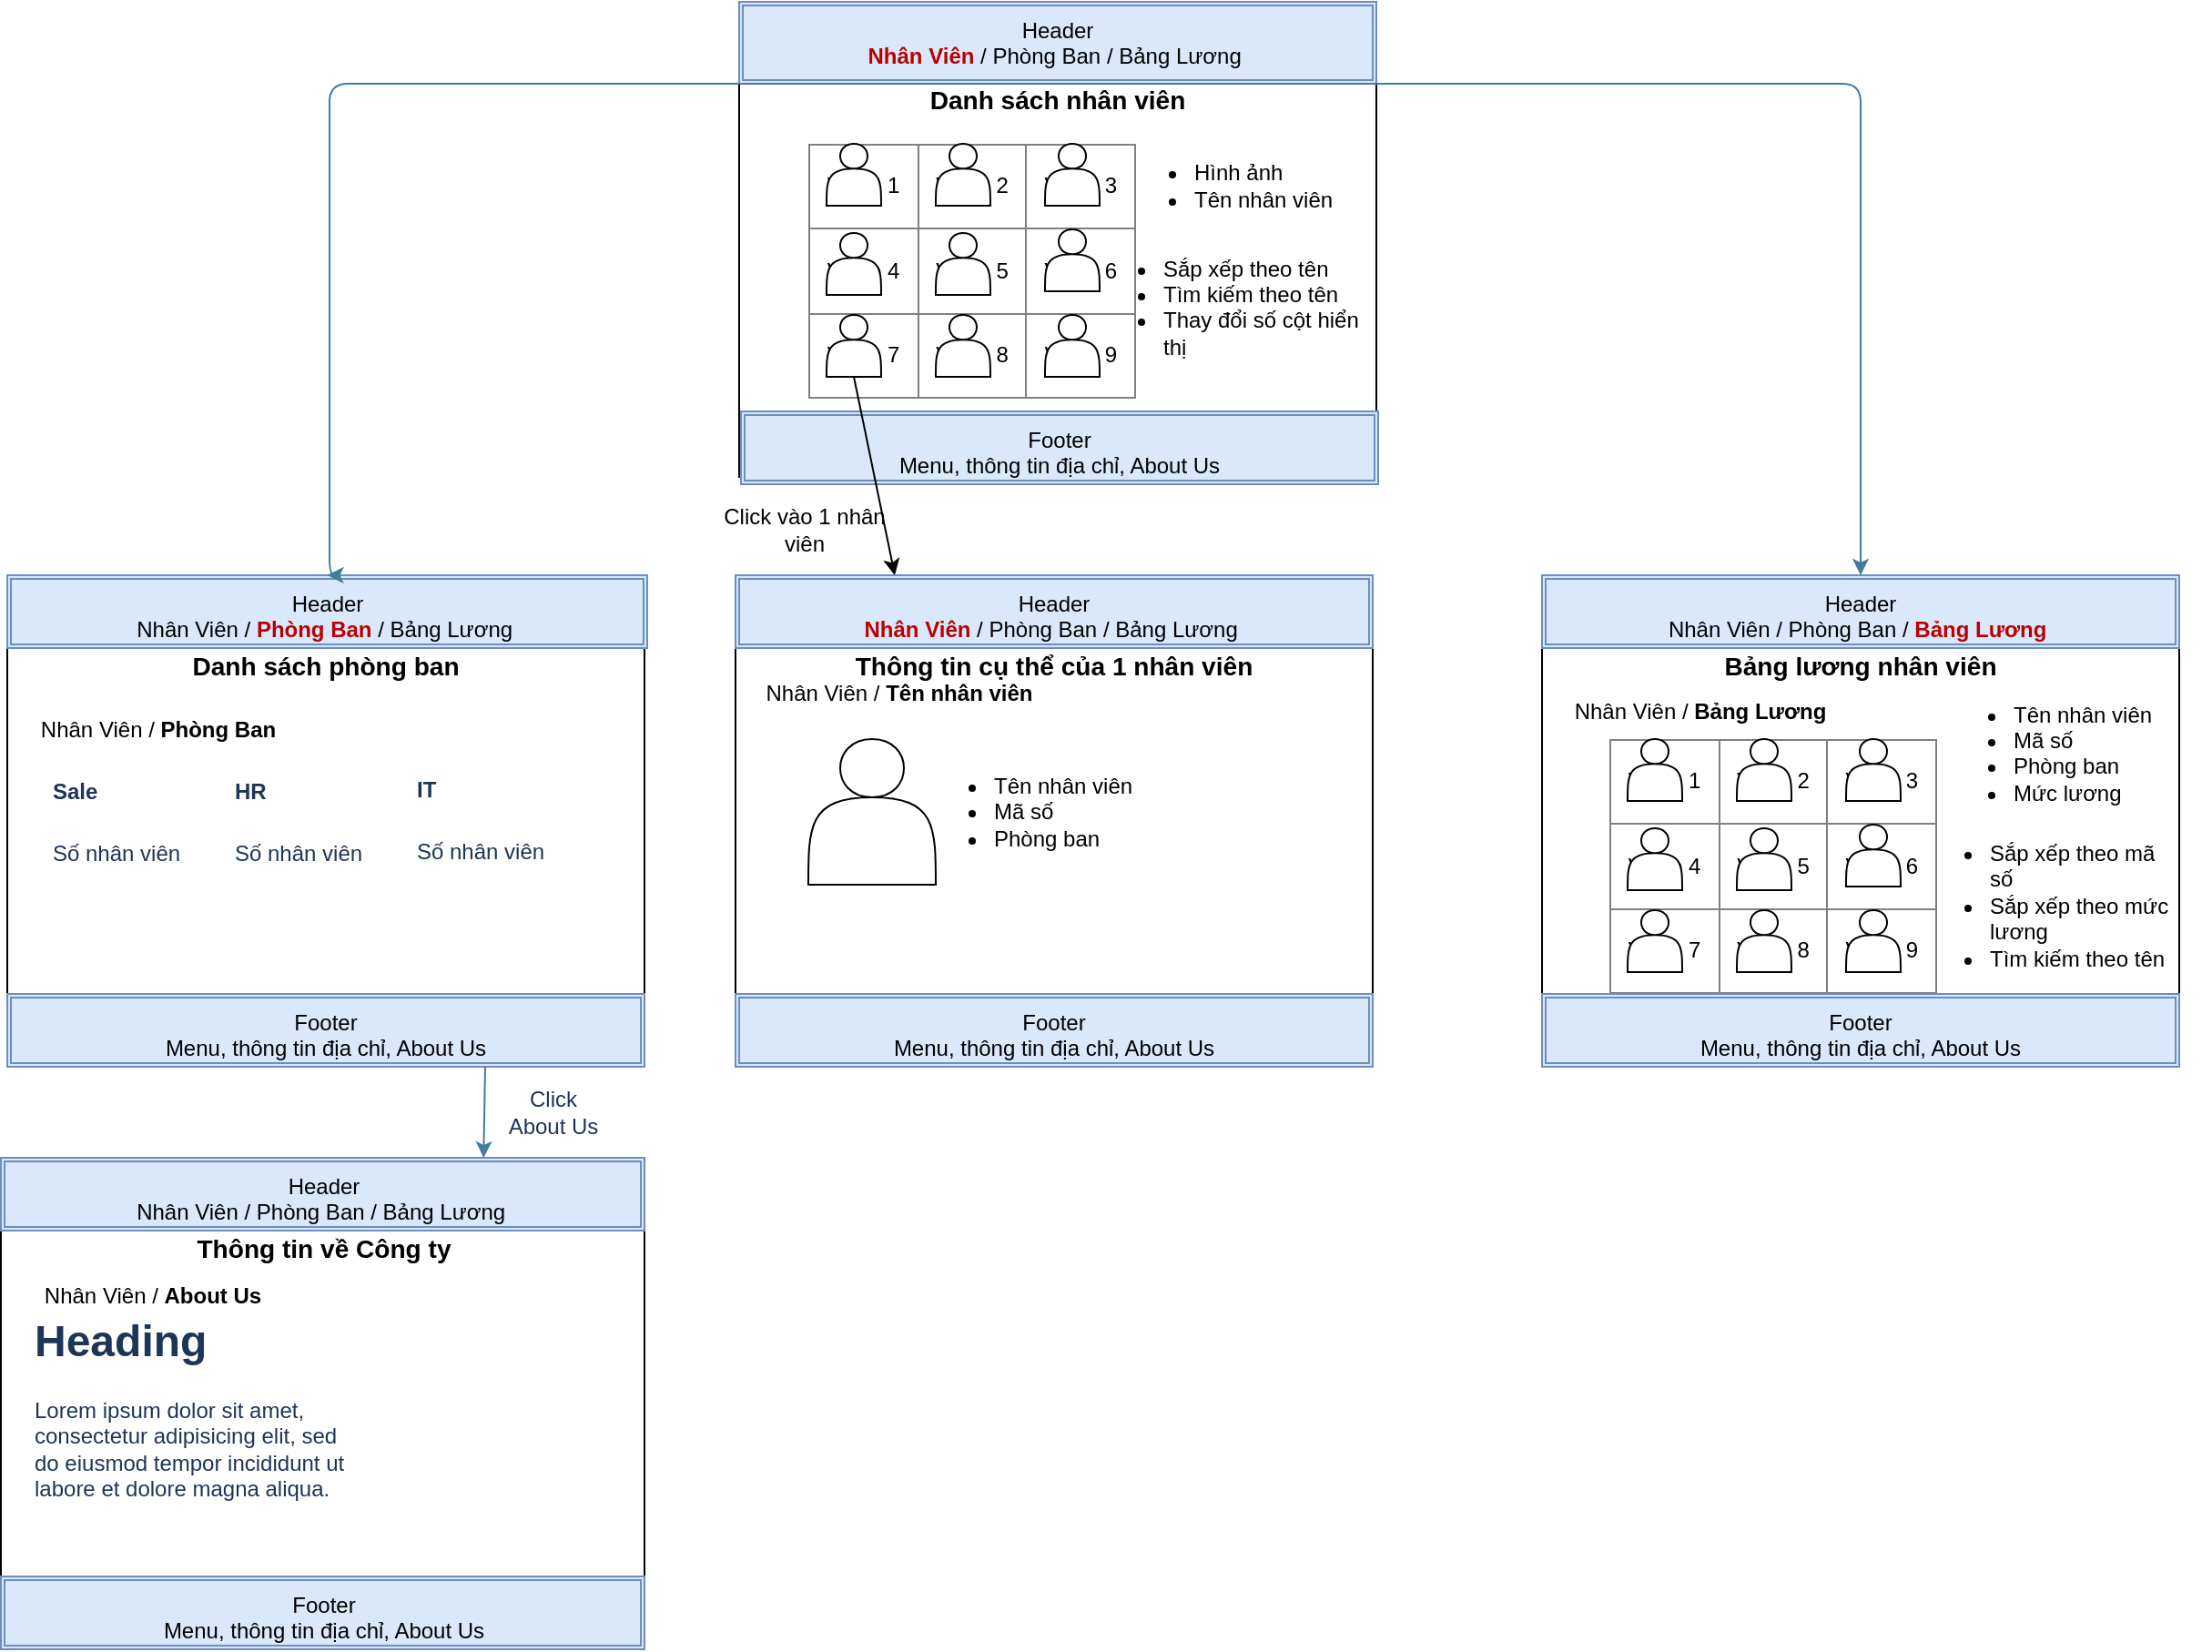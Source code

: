 <mxfile version="16.5.6" type="github">
  <diagram id="pb4SdE6-r2ZsqCLpavfr" name="Page-1">
    <mxGraphModel dx="1865" dy="547" grid="1" gridSize="10" guides="1" tooltips="1" connect="1" arrows="1" fold="1" page="1" pageScale="1" pageWidth="827" pageHeight="1169" math="0" shadow="0">
      <root>
        <mxCell id="0" />
        <mxCell id="1" parent="0" />
        <mxCell id="zKxOlCtOejwHsQ1bgcev-1" value="&lt;h3&gt;Danh sách nhân viên&lt;/h3&gt;" style="whiteSpace=wrap;html=1;align=center;spacingTop=24;horizontal=1;verticalAlign=top;labelPosition=center;verticalLabelPosition=middle;" parent="1" vertex="1">
          <mxGeometry x="2" y="16" width="350" height="260" as="geometry" />
        </mxCell>
        <mxCell id="KNncjrBmfiQTa96TtwuM-1" value="&lt;h3&gt;Danh sách phòng ban&lt;/h3&gt;" style="whiteSpace=wrap;html=1;verticalAlign=top;spacingTop=21;" parent="1" vertex="1">
          <mxGeometry x="-400" y="330" width="350" height="270" as="geometry" />
        </mxCell>
        <mxCell id="KNncjrBmfiQTa96TtwuM-2" value="&lt;h3&gt;Bảng lương nhân viên&lt;/h3&gt;" style="whiteSpace=wrap;html=1;verticalAlign=top;spacingTop=21;" parent="1" vertex="1">
          <mxGeometry x="443" y="330" width="350" height="270" as="geometry" />
        </mxCell>
        <mxCell id="KNncjrBmfiQTa96TtwuM-4" value="&lt;h3&gt;Thông tin cụ thể của 1 nhân viên&lt;/h3&gt;" style="whiteSpace=wrap;html=1;verticalAlign=top;spacingTop=21;" parent="1" vertex="1">
          <mxGeometry y="330" width="350" height="270" as="geometry" />
        </mxCell>
        <mxCell id="KNncjrBmfiQTa96TtwuM-6" value="&lt;ul&gt;&lt;li&gt;Hình ảnh&lt;/li&gt;&lt;li&gt;Tên nhân viên&lt;/li&gt;&lt;/ul&gt;" style="text;strokeColor=none;fillColor=none;html=1;whiteSpace=wrap;verticalAlign=middle;overflow=hidden;" parent="1" vertex="1">
          <mxGeometry x="210" y="76" width="150" height="80" as="geometry" />
        </mxCell>
        <mxCell id="KNncjrBmfiQTa96TtwuM-7" value="Footer&lt;br&gt;Menu, thông tin địa chỉ, About Us" style="shape=ext;double=1;rounded=0;whiteSpace=wrap;html=1;verticalAlign=top;labelBackgroundColor=none;fillColor=#dae8fc;strokeColor=#6c8ebf;" parent="1" vertex="1">
          <mxGeometry x="3" y="240" width="350" height="40" as="geometry" />
        </mxCell>
        <mxCell id="KNncjrBmfiQTa96TtwuM-9" value="Click vào 1 nhân viên" style="text;html=1;strokeColor=none;fillColor=none;align=center;verticalAlign=middle;whiteSpace=wrap;rounded=0;labelBackgroundColor=none;" parent="1" vertex="1">
          <mxGeometry x="-10" y="290" width="96" height="30" as="geometry" />
        </mxCell>
        <mxCell id="KNncjrBmfiQTa96TtwuM-10" value="Header&lt;br&gt;&lt;b&gt;&lt;font color=&quot;rgba(0, 0, 0, 0)&quot;&gt;Nhân Viên&lt;/font&gt;&lt;/b&gt; / Phòng Ban / Bảng Lương&amp;nbsp;" style="shape=ext;double=1;rounded=0;whiteSpace=wrap;html=1;verticalAlign=top;labelBackgroundColor=none;fillColor=#dae8fc;strokeColor=#6c8ebf;" parent="1" vertex="1">
          <mxGeometry x="2" y="15" width="350" height="45" as="geometry" />
        </mxCell>
        <mxCell id="KNncjrBmfiQTa96TtwuM-11" value="" style="shape=actor;whiteSpace=wrap;html=1;labelBackgroundColor=none;" parent="1" vertex="1">
          <mxGeometry x="40" y="420" width="70" height="80" as="geometry" />
        </mxCell>
        <mxCell id="KNncjrBmfiQTa96TtwuM-22" value="&lt;ul&gt;&lt;li&gt;Tên nhân viên&lt;/li&gt;&lt;li&gt;Mã số&lt;/li&gt;&lt;li&gt;Phòng ban&lt;/li&gt;&lt;/ul&gt;" style="text;strokeColor=none;fillColor=none;html=1;whiteSpace=wrap;verticalAlign=middle;overflow=hidden;" parent="1" vertex="1">
          <mxGeometry x="100" y="420" width="150" height="80" as="geometry" />
        </mxCell>
        <mxCell id="KNncjrBmfiQTa96TtwuM-27" value="" style="group" parent="1" vertex="1" connectable="0">
          <mxGeometry x="40" y="93" width="180" height="140" as="geometry" />
        </mxCell>
        <mxCell id="KNncjrBmfiQTa96TtwuM-8" value="&lt;table border=&quot;1&quot; width=&quot;100%&quot; height=&quot;100%&quot; style=&quot;width:100%;height:100%;border-collapse:collapse;&quot;&gt;&lt;tr&gt;&lt;td align=&quot;center&quot;&gt;Value 1&lt;/td&gt;&lt;td align=&quot;center&quot;&gt;Value 2&lt;/td&gt;&lt;td align=&quot;center&quot;&gt;Value 3&lt;/td&gt;&lt;/tr&gt;&lt;tr&gt;&lt;td align=&quot;center&quot;&gt;Value 4&lt;/td&gt;&lt;td align=&quot;center&quot;&gt;Value 5&lt;/td&gt;&lt;td align=&quot;center&quot;&gt;Value 6&lt;/td&gt;&lt;/tr&gt;&lt;tr&gt;&lt;td align=&quot;center&quot;&gt;Value 7&lt;/td&gt;&lt;td align=&quot;center&quot;&gt;Value 8&lt;/td&gt;&lt;td align=&quot;center&quot;&gt;Value 9&lt;/td&gt;&lt;/tr&gt;&lt;/table&gt;" style="text;html=1;strokeColor=none;fillColor=none;overflow=fill;labelBackgroundColor=none;" parent="KNncjrBmfiQTa96TtwuM-27" vertex="1">
          <mxGeometry width="180" height="140" as="geometry" />
        </mxCell>
        <mxCell id="KNncjrBmfiQTa96TtwuM-12" value="" style="shape=actor;whiteSpace=wrap;html=1;labelBackgroundColor=none;" parent="KNncjrBmfiQTa96TtwuM-27" vertex="1">
          <mxGeometry x="10" width="30" height="34" as="geometry" />
        </mxCell>
        <mxCell id="KNncjrBmfiQTa96TtwuM-13" value="" style="shape=actor;whiteSpace=wrap;html=1;labelBackgroundColor=none;" parent="KNncjrBmfiQTa96TtwuM-27" vertex="1">
          <mxGeometry x="70" width="30" height="34" as="geometry" />
        </mxCell>
        <mxCell id="KNncjrBmfiQTa96TtwuM-14" value="" style="shape=actor;whiteSpace=wrap;html=1;labelBackgroundColor=none;" parent="KNncjrBmfiQTa96TtwuM-27" vertex="1">
          <mxGeometry x="130" width="30" height="34" as="geometry" />
        </mxCell>
        <mxCell id="KNncjrBmfiQTa96TtwuM-15" value="" style="shape=actor;whiteSpace=wrap;html=1;labelBackgroundColor=none;" parent="KNncjrBmfiQTa96TtwuM-27" vertex="1">
          <mxGeometry x="10" y="49" width="30" height="34" as="geometry" />
        </mxCell>
        <mxCell id="KNncjrBmfiQTa96TtwuM-16" value="" style="shape=actor;whiteSpace=wrap;html=1;labelBackgroundColor=none;" parent="KNncjrBmfiQTa96TtwuM-27" vertex="1">
          <mxGeometry x="70" y="49" width="30" height="34" as="geometry" />
        </mxCell>
        <mxCell id="KNncjrBmfiQTa96TtwuM-17" value="" style="shape=actor;whiteSpace=wrap;html=1;labelBackgroundColor=none;" parent="KNncjrBmfiQTa96TtwuM-27" vertex="1">
          <mxGeometry x="10" y="94" width="30" height="34" as="geometry" />
        </mxCell>
        <mxCell id="KNncjrBmfiQTa96TtwuM-18" value="" style="shape=actor;whiteSpace=wrap;html=1;labelBackgroundColor=none;" parent="KNncjrBmfiQTa96TtwuM-27" vertex="1">
          <mxGeometry x="70" y="94" width="30" height="34" as="geometry" />
        </mxCell>
        <mxCell id="KNncjrBmfiQTa96TtwuM-19" value="" style="shape=actor;whiteSpace=wrap;html=1;labelBackgroundColor=none;" parent="KNncjrBmfiQTa96TtwuM-27" vertex="1">
          <mxGeometry x="130" y="94" width="30" height="34" as="geometry" />
        </mxCell>
        <mxCell id="KNncjrBmfiQTa96TtwuM-20" value="" style="shape=actor;whiteSpace=wrap;html=1;labelBackgroundColor=none;" parent="KNncjrBmfiQTa96TtwuM-27" vertex="1">
          <mxGeometry x="130" y="47" width="30" height="34" as="geometry" />
        </mxCell>
        <mxCell id="KNncjrBmfiQTa96TtwuM-39" value="&lt;ul&gt;&lt;li&gt;Tên nhân viên&lt;/li&gt;&lt;li&gt;Mã số&lt;/li&gt;&lt;li&gt;Phòng ban&lt;/li&gt;&lt;li&gt;Mức lương&lt;/li&gt;&lt;/ul&gt;" style="text;strokeColor=none;fillColor=none;html=1;whiteSpace=wrap;verticalAlign=middle;overflow=hidden;" parent="1" vertex="1">
          <mxGeometry x="660" y="385" width="150" height="80" as="geometry" />
        </mxCell>
        <mxCell id="KNncjrBmfiQTa96TtwuM-40" value="&lt;ul&gt;&lt;li&gt;Sắp xếp theo tên&lt;/li&gt;&lt;li&gt;Tìm kiếm theo tên&lt;/li&gt;&lt;li&gt;Thay đổi số cột hiển thị&lt;/li&gt;&lt;/ul&gt;" style="text;strokeColor=none;fillColor=none;html=1;whiteSpace=wrap;verticalAlign=middle;overflow=hidden;" parent="1" vertex="1">
          <mxGeometry x="193" y="140" width="157" height="80" as="geometry" />
        </mxCell>
        <mxCell id="KNncjrBmfiQTa96TtwuM-41" value="&lt;ul&gt;&lt;li&gt;Sắp xếp theo mã số&amp;nbsp;&lt;/li&gt;&lt;li&gt;Sắp xếp theo mức lương&lt;/li&gt;&lt;li&gt;Tìm kiếm theo tên&lt;/li&gt;&lt;/ul&gt;" style="text;strokeColor=none;fillColor=none;html=1;whiteSpace=wrap;verticalAlign=middle;overflow=hidden;" parent="1" vertex="1">
          <mxGeometry x="647" y="461" width="150" height="89" as="geometry" />
        </mxCell>
        <mxCell id="QxCAGFQHH0MZ8qj6OE2_-1" value="" style="endArrow=classic;html=1;rounded=0;exitX=0.5;exitY=1;exitDx=0;exitDy=0;entryX=0.25;entryY=0;entryDx=0;entryDy=0;" edge="1" parent="1" source="KNncjrBmfiQTa96TtwuM-17" target="KNncjrBmfiQTa96TtwuM-4">
          <mxGeometry width="50" height="50" relative="1" as="geometry">
            <mxPoint x="400" y="310" as="sourcePoint" />
            <mxPoint x="490" y="330" as="targetPoint" />
          </mxGeometry>
        </mxCell>
        <mxCell id="QxCAGFQHH0MZ8qj6OE2_-5" value="Header&lt;br&gt;Nhân Viên / Phòng Ban / &lt;b&gt;&lt;font color=&quot;rgba(0, 0, 0, 0)&quot;&gt;Bảng Lương&lt;/font&gt;&lt;/b&gt;&amp;nbsp;" style="shape=ext;double=1;rounded=0;whiteSpace=wrap;html=1;verticalAlign=top;labelBackgroundColor=none;fillColor=#dae8fc;strokeColor=#6c8ebf;" vertex="1" parent="1">
          <mxGeometry x="443" y="330" width="350" height="40" as="geometry" />
        </mxCell>
        <mxCell id="QxCAGFQHH0MZ8qj6OE2_-6" value="Header&lt;br&gt;Nhân Viên / &lt;b&gt;&lt;font color=&quot;rgba(0, 0, 0, 0)&quot;&gt;Phòng Ban&lt;/font&gt;&lt;/b&gt; / Bảng Lương&amp;nbsp;" style="shape=ext;double=1;rounded=0;whiteSpace=wrap;html=1;verticalAlign=top;labelBackgroundColor=none;fillColor=#dae8fc;strokeColor=#6c8ebf;" vertex="1" parent="1">
          <mxGeometry x="-400" y="330" width="351.5" height="40" as="geometry" />
        </mxCell>
        <mxCell id="QxCAGFQHH0MZ8qj6OE2_-10" value="Nhân Viên / &lt;b&gt;Tên nhân viên&lt;/b&gt;" style="text;html=1;strokeColor=none;fillColor=none;align=center;verticalAlign=middle;whiteSpace=wrap;rounded=0;fontColor=#000000;" vertex="1" parent="1">
          <mxGeometry x="10" y="380" width="160" height="30" as="geometry" />
        </mxCell>
        <mxCell id="QxCAGFQHH0MZ8qj6OE2_-11" value="" style="group" vertex="1" connectable="0" parent="1">
          <mxGeometry x="480" y="420" width="180" height="140" as="geometry" />
        </mxCell>
        <mxCell id="QxCAGFQHH0MZ8qj6OE2_-12" value="&lt;table border=&quot;1&quot; width=&quot;100%&quot; height=&quot;100%&quot; style=&quot;width:100%;height:100%;border-collapse:collapse;&quot;&gt;&lt;tr&gt;&lt;td align=&quot;center&quot;&gt;Value 1&lt;/td&gt;&lt;td align=&quot;center&quot;&gt;Value 2&lt;/td&gt;&lt;td align=&quot;center&quot;&gt;Value 3&lt;/td&gt;&lt;/tr&gt;&lt;tr&gt;&lt;td align=&quot;center&quot;&gt;Value 4&lt;/td&gt;&lt;td align=&quot;center&quot;&gt;Value 5&lt;/td&gt;&lt;td align=&quot;center&quot;&gt;Value 6&lt;/td&gt;&lt;/tr&gt;&lt;tr&gt;&lt;td align=&quot;center&quot;&gt;Value 7&lt;/td&gt;&lt;td align=&quot;center&quot;&gt;Value 8&lt;/td&gt;&lt;td align=&quot;center&quot;&gt;Value 9&lt;/td&gt;&lt;/tr&gt;&lt;/table&gt;" style="text;html=1;strokeColor=none;fillColor=none;overflow=fill;labelBackgroundColor=none;" vertex="1" parent="QxCAGFQHH0MZ8qj6OE2_-11">
          <mxGeometry width="180" height="140" as="geometry" />
        </mxCell>
        <mxCell id="QxCAGFQHH0MZ8qj6OE2_-13" value="" style="shape=actor;whiteSpace=wrap;html=1;labelBackgroundColor=none;" vertex="1" parent="QxCAGFQHH0MZ8qj6OE2_-11">
          <mxGeometry x="10" width="30" height="34" as="geometry" />
        </mxCell>
        <mxCell id="QxCAGFQHH0MZ8qj6OE2_-14" value="" style="shape=actor;whiteSpace=wrap;html=1;labelBackgroundColor=none;" vertex="1" parent="QxCAGFQHH0MZ8qj6OE2_-11">
          <mxGeometry x="70" width="30" height="34" as="geometry" />
        </mxCell>
        <mxCell id="QxCAGFQHH0MZ8qj6OE2_-15" value="" style="shape=actor;whiteSpace=wrap;html=1;labelBackgroundColor=none;" vertex="1" parent="QxCAGFQHH0MZ8qj6OE2_-11">
          <mxGeometry x="130" width="30" height="34" as="geometry" />
        </mxCell>
        <mxCell id="QxCAGFQHH0MZ8qj6OE2_-16" value="" style="shape=actor;whiteSpace=wrap;html=1;labelBackgroundColor=none;" vertex="1" parent="QxCAGFQHH0MZ8qj6OE2_-11">
          <mxGeometry x="10" y="49" width="30" height="34" as="geometry" />
        </mxCell>
        <mxCell id="QxCAGFQHH0MZ8qj6OE2_-17" value="" style="shape=actor;whiteSpace=wrap;html=1;labelBackgroundColor=none;" vertex="1" parent="QxCAGFQHH0MZ8qj6OE2_-11">
          <mxGeometry x="70" y="49" width="30" height="34" as="geometry" />
        </mxCell>
        <mxCell id="QxCAGFQHH0MZ8qj6OE2_-18" value="" style="shape=actor;whiteSpace=wrap;html=1;labelBackgroundColor=none;" vertex="1" parent="QxCAGFQHH0MZ8qj6OE2_-11">
          <mxGeometry x="10" y="94" width="30" height="34" as="geometry" />
        </mxCell>
        <mxCell id="QxCAGFQHH0MZ8qj6OE2_-19" value="" style="shape=actor;whiteSpace=wrap;html=1;labelBackgroundColor=none;" vertex="1" parent="QxCAGFQHH0MZ8qj6OE2_-11">
          <mxGeometry x="70" y="94" width="30" height="34" as="geometry" />
        </mxCell>
        <mxCell id="QxCAGFQHH0MZ8qj6OE2_-20" value="" style="shape=actor;whiteSpace=wrap;html=1;labelBackgroundColor=none;" vertex="1" parent="QxCAGFQHH0MZ8qj6OE2_-11">
          <mxGeometry x="130" y="94" width="30" height="34" as="geometry" />
        </mxCell>
        <mxCell id="QxCAGFQHH0MZ8qj6OE2_-21" value="" style="shape=actor;whiteSpace=wrap;html=1;labelBackgroundColor=none;" vertex="1" parent="QxCAGFQHH0MZ8qj6OE2_-11">
          <mxGeometry x="130" y="47" width="30" height="34" as="geometry" />
        </mxCell>
        <mxCell id="QxCAGFQHH0MZ8qj6OE2_-22" value="Nhân Viên / &lt;b&gt;Bảng Lương&lt;/b&gt;" style="text;html=1;strokeColor=none;fillColor=none;align=center;verticalAlign=middle;whiteSpace=wrap;rounded=0;fontColor=#000000;" vertex="1" parent="1">
          <mxGeometry x="450" y="390" width="160" height="30" as="geometry" />
        </mxCell>
        <mxCell id="QxCAGFQHH0MZ8qj6OE2_-23" value="Nhân Viên / &lt;b&gt;Phòng Ban&lt;/b&gt;" style="text;html=1;strokeColor=none;fillColor=none;align=center;verticalAlign=middle;whiteSpace=wrap;rounded=0;fontColor=#000000;" vertex="1" parent="1">
          <mxGeometry x="-397" y="400" width="160" height="30" as="geometry" />
        </mxCell>
        <mxCell id="QxCAGFQHH0MZ8qj6OE2_-24" value="Footer&lt;br&gt;Menu, thông tin địa chỉ, About Us" style="shape=ext;double=1;rounded=0;whiteSpace=wrap;html=1;verticalAlign=top;labelBackgroundColor=none;fillColor=#dae8fc;strokeColor=#6c8ebf;" vertex="1" parent="1">
          <mxGeometry x="443" y="560" width="350" height="40" as="geometry" />
        </mxCell>
        <mxCell id="QxCAGFQHH0MZ8qj6OE2_-25" value="Footer&lt;br&gt;Menu, thông tin địa chỉ, About Us" style="shape=ext;double=1;rounded=0;whiteSpace=wrap;html=1;verticalAlign=top;labelBackgroundColor=none;fillColor=#dae8fc;strokeColor=#6c8ebf;" vertex="1" parent="1">
          <mxGeometry x="-400" y="560" width="350" height="40" as="geometry" />
        </mxCell>
        <mxCell id="QxCAGFQHH0MZ8qj6OE2_-29" value="" style="endArrow=classic;html=1;rounded=1;sketch=0;fontColor=#1D3557;strokeColor=#457B9D;fillColor=#A8DADC;entryX=0.5;entryY=0;entryDx=0;entryDy=0;edgeStyle=orthogonalEdgeStyle;exitX=0.5;exitY=1;exitDx=0;exitDy=0;" edge="1" parent="1" source="KNncjrBmfiQTa96TtwuM-10" target="QxCAGFQHH0MZ8qj6OE2_-6">
          <mxGeometry width="50" height="50" relative="1" as="geometry">
            <mxPoint x="-130" y="40" as="sourcePoint" />
            <mxPoint x="-80" y="190" as="targetPoint" />
            <Array as="points">
              <mxPoint x="-223" y="60" />
            </Array>
          </mxGeometry>
        </mxCell>
        <mxCell id="QxCAGFQHH0MZ8qj6OE2_-31" value="" style="endArrow=classic;html=1;rounded=1;sketch=0;fontColor=#1D3557;strokeColor=#457B9D;fillColor=#A8DADC;edgeStyle=orthogonalEdgeStyle;exitX=0.5;exitY=1;exitDx=0;exitDy=0;" edge="1" parent="1" source="KNncjrBmfiQTa96TtwuM-10" target="QxCAGFQHH0MZ8qj6OE2_-5">
          <mxGeometry width="50" height="50" relative="1" as="geometry">
            <mxPoint x="177" y="60" as="sourcePoint" />
            <mxPoint x="540" y="300" as="targetPoint" />
            <Array as="points">
              <mxPoint x="618" y="60" />
            </Array>
          </mxGeometry>
        </mxCell>
        <mxCell id="QxCAGFQHH0MZ8qj6OE2_-32" value="&lt;h1&gt;&lt;font style=&quot;font-size: 12px&quot;&gt;Sale&lt;/font&gt;&lt;/h1&gt;&lt;p&gt;Số nhân viên&lt;/p&gt;" style="text;html=1;strokeColor=none;fillColor=none;spacing=5;spacingTop=-20;whiteSpace=wrap;overflow=hidden;rounded=0;sketch=0;fontColor=#1D3557;" vertex="1" parent="1">
          <mxGeometry x="-380" y="425" width="90" height="70" as="geometry" />
        </mxCell>
        <mxCell id="QxCAGFQHH0MZ8qj6OE2_-33" value="&lt;h1&gt;&lt;span style=&quot;font-size: 12px&quot;&gt;HR&lt;/span&gt;&lt;/h1&gt;&lt;p&gt;Số nhân viên&lt;/p&gt;" style="text;html=1;strokeColor=none;fillColor=none;spacing=5;spacingTop=-20;whiteSpace=wrap;overflow=hidden;rounded=0;sketch=0;fontColor=#1D3557;" vertex="1" parent="1">
          <mxGeometry x="-280" y="425" width="90" height="70" as="geometry" />
        </mxCell>
        <mxCell id="QxCAGFQHH0MZ8qj6OE2_-34" value="&lt;h1&gt;&lt;span style=&quot;font-size: 12px&quot;&gt;IT&lt;/span&gt;&lt;/h1&gt;&lt;p&gt;Số nhân viên&lt;/p&gt;" style="text;html=1;strokeColor=none;fillColor=none;spacing=5;spacingTop=-20;whiteSpace=wrap;overflow=hidden;rounded=0;sketch=0;fontColor=#1D3557;" vertex="1" parent="1">
          <mxGeometry x="-180" y="424" width="90" height="70" as="geometry" />
        </mxCell>
        <mxCell id="QxCAGFQHH0MZ8qj6OE2_-35" value="&lt;h3&gt;Thông tin về Công ty&lt;/h3&gt;" style="whiteSpace=wrap;html=1;verticalAlign=top;spacingTop=21;" vertex="1" parent="1">
          <mxGeometry x="-403.5" y="650" width="353.5" height="270" as="geometry" />
        </mxCell>
        <mxCell id="QxCAGFQHH0MZ8qj6OE2_-36" value="Footer&lt;br&gt;Menu, thông tin địa chỉ, About Us" style="shape=ext;double=1;rounded=0;whiteSpace=wrap;html=1;verticalAlign=top;labelBackgroundColor=none;fillColor=#dae8fc;strokeColor=#6c8ebf;" vertex="1" parent="1">
          <mxGeometry x="-403.5" y="880" width="353.5" height="40" as="geometry" />
        </mxCell>
        <mxCell id="QxCAGFQHH0MZ8qj6OE2_-37" value="" style="endArrow=classic;html=1;rounded=1;sketch=0;fontSize=12;fontColor=#1D3557;strokeColor=#457B9D;fillColor=#A8DADC;exitX=0.75;exitY=1;exitDx=0;exitDy=0;entryX=0.75;entryY=0;entryDx=0;entryDy=0;" edge="1" parent="1" source="QxCAGFQHH0MZ8qj6OE2_-25" target="QxCAGFQHH0MZ8qj6OE2_-35">
          <mxGeometry width="50" height="50" relative="1" as="geometry">
            <mxPoint x="-20" y="740" as="sourcePoint" />
            <mxPoint x="30" y="690" as="targetPoint" />
          </mxGeometry>
        </mxCell>
        <mxCell id="QxCAGFQHH0MZ8qj6OE2_-38" value="Click About Us" style="text;html=1;strokeColor=none;fillColor=none;align=center;verticalAlign=middle;whiteSpace=wrap;rounded=0;sketch=0;fontSize=12;fontColor=#1D3557;" vertex="1" parent="1">
          <mxGeometry x="-130" y="610" width="60" height="30" as="geometry" />
        </mxCell>
        <mxCell id="QxCAGFQHH0MZ8qj6OE2_-39" value="&lt;h1&gt;Heading&lt;/h1&gt;&lt;p&gt;Lorem ipsum dolor sit amet, consectetur adipisicing elit, sed do eiusmod tempor incididunt ut labore et dolore magna aliqua.&lt;/p&gt;" style="text;html=1;strokeColor=none;fillColor=none;spacing=5;spacingTop=-20;whiteSpace=wrap;overflow=hidden;rounded=0;sketch=0;fontSize=12;fontColor=#1D3557;" vertex="1" parent="1">
          <mxGeometry x="-390" y="731" width="190" height="120" as="geometry" />
        </mxCell>
        <mxCell id="QxCAGFQHH0MZ8qj6OE2_-40" value="Nhân Viên / &lt;b&gt;About Us&lt;/b&gt;" style="text;html=1;strokeColor=none;fillColor=none;align=center;verticalAlign=middle;whiteSpace=wrap;rounded=0;fontColor=#000000;" vertex="1" parent="1">
          <mxGeometry x="-400" y="711" width="160" height="30" as="geometry" />
        </mxCell>
        <mxCell id="QxCAGFQHH0MZ8qj6OE2_-41" value="Footer&lt;br&gt;Menu, thông tin địa chỉ, About Us" style="shape=ext;double=1;rounded=0;whiteSpace=wrap;html=1;verticalAlign=top;labelBackgroundColor=none;fillColor=#dae8fc;strokeColor=#6c8ebf;" vertex="1" parent="1">
          <mxGeometry y="560" width="350" height="40" as="geometry" />
        </mxCell>
        <mxCell id="QxCAGFQHH0MZ8qj6OE2_-42" value="Header&lt;br&gt;&lt;b&gt;&lt;font color=&quot;rgba(0, 0, 0, 0)&quot;&gt;Nhân Viên&lt;/font&gt;&lt;/b&gt; / Phòng Ban / Bảng Lương&amp;nbsp;" style="shape=ext;double=1;rounded=0;whiteSpace=wrap;html=1;verticalAlign=top;labelBackgroundColor=none;fillColor=#dae8fc;strokeColor=#6c8ebf;" vertex="1" parent="1">
          <mxGeometry y="330" width="350" height="40" as="geometry" />
        </mxCell>
        <mxCell id="QxCAGFQHH0MZ8qj6OE2_-43" value="Header&lt;br&gt;Nhân Viên / Phòng Ban / Bảng Lương&amp;nbsp;" style="shape=ext;double=1;rounded=0;whiteSpace=wrap;html=1;verticalAlign=top;labelBackgroundColor=none;fillColor=#dae8fc;strokeColor=#6c8ebf;" vertex="1" parent="1">
          <mxGeometry x="-403.5" y="650" width="353.5" height="40" as="geometry" />
        </mxCell>
      </root>
    </mxGraphModel>
  </diagram>
</mxfile>
